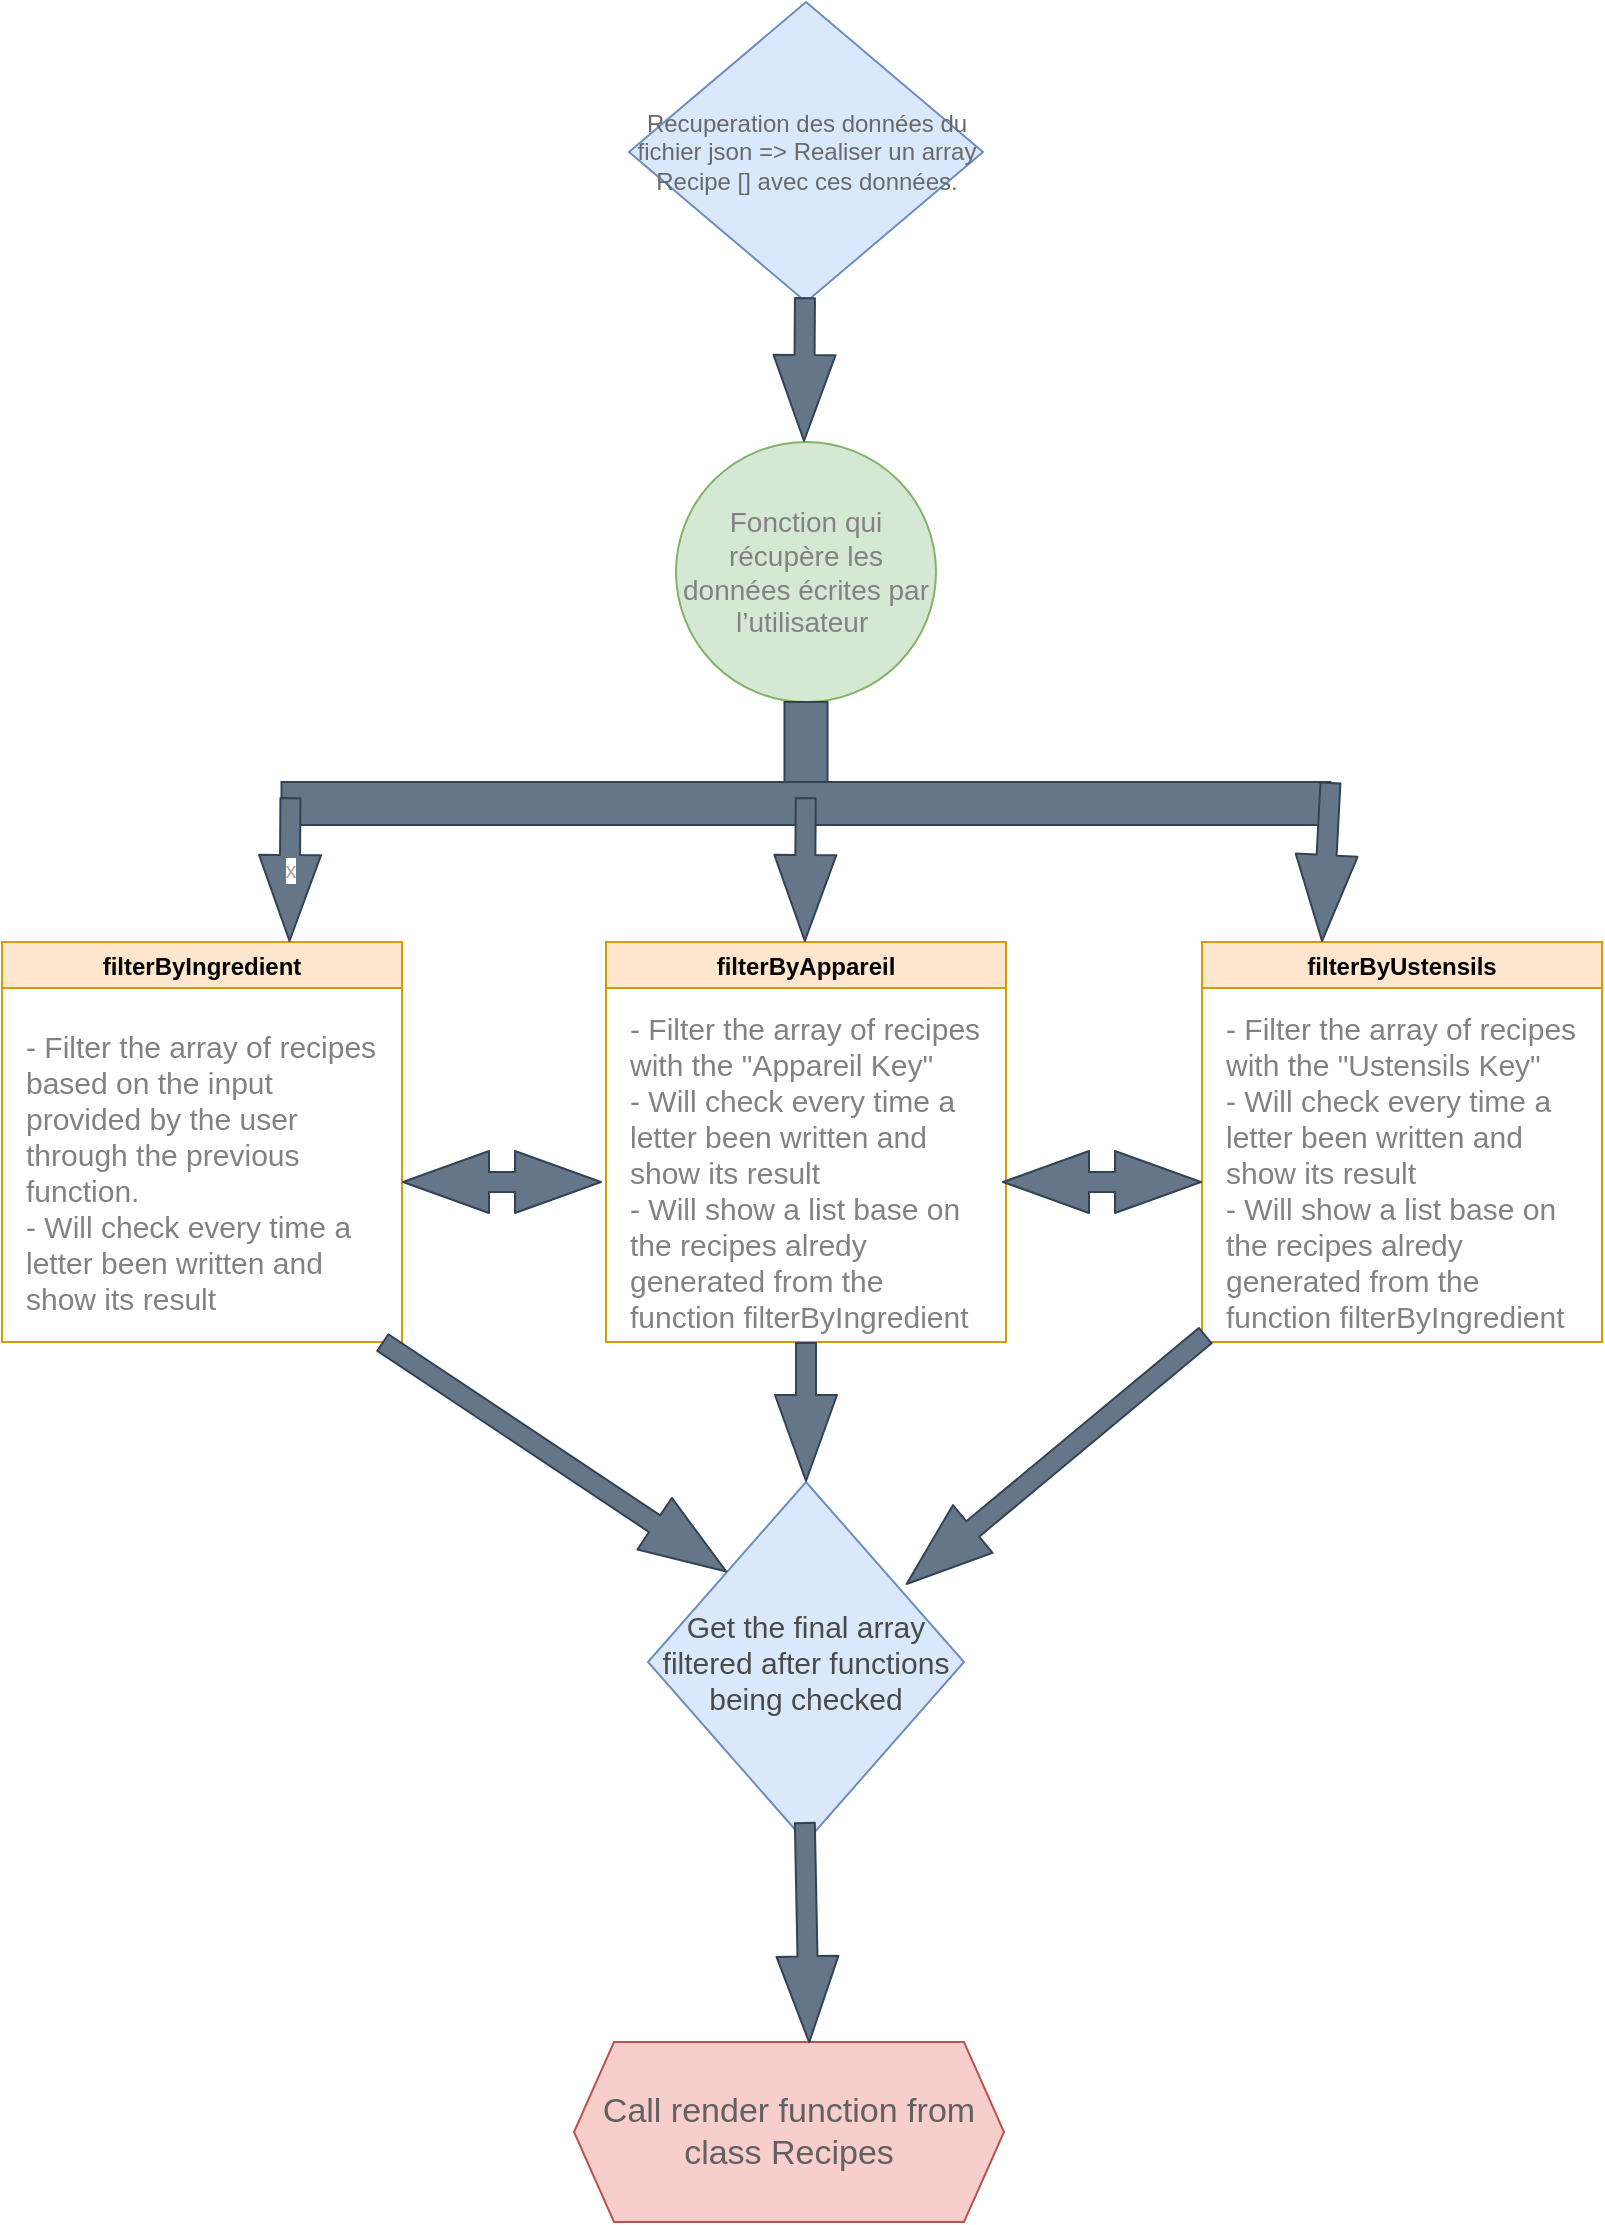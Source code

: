 <mxfile version="15.3.5" type="device"><diagram id="czSbS3IJ60uCUK5pwmOf" name="Page-1"><mxGraphModel dx="1301" dy="947" grid="1" gridSize="10" guides="1" tooltips="1" connect="1" arrows="1" fold="1" page="1" pageScale="1" pageWidth="827" pageHeight="1169" math="0" shadow="0"><root><mxCell id="0"/><mxCell id="1" parent="0"/><mxCell id="wKrQCXbpH46HyqEVWQAI-2" value="&lt;div&gt;&lt;span&gt;&lt;font style=&quot;font-size: 14px&quot;&gt;Fonction qui récupère les données écrites par l’utilisateur&amp;nbsp;&lt;/font&gt;&lt;/span&gt;&lt;/div&gt;" style="ellipse;whiteSpace=wrap;html=1;aspect=fixed;hachureGap=4;pointerEvents=0;align=center;fillColor=#d5e8d4;strokeColor=#82b366;fontColor=#828282;" parent="1" vertex="1"><mxGeometry x="357" y="230" width="130" height="130" as="geometry"/></mxCell><mxCell id="wKrQCXbpH46HyqEVWQAI-3" value="filterByIngredient" style="swimlane;hachureGap=4;pointerEvents=0;fillColor=#ffe6cc;strokeColor=#d79b00;" parent="1" vertex="1"><mxGeometry x="20" y="480" width="200" height="200" as="geometry"><mxRectangle x="58" y="410" width="130" height="23" as="alternateBounds"/></mxGeometry></mxCell><mxCell id="wKrQCXbpH46HyqEVWQAI-7" value="&lt;font style=&quot;font-size: 15px&quot;&gt;- Filter the array of recipes based on the input provided by the user through the previous function.&amp;nbsp;&lt;br&gt;- Will check every time a letter been written and show its result&amp;nbsp;&lt;br&gt;&lt;/font&gt;" style="text;html=1;strokeColor=none;fillColor=none;align=left;verticalAlign=middle;whiteSpace=wrap;rounded=0;hachureGap=4;pointerEvents=0;fontColor=#828282;" parent="wKrQCXbpH46HyqEVWQAI-3" vertex="1"><mxGeometry x="10" y="30" width="180" height="170" as="geometry"/></mxCell><mxCell id="wKrQCXbpH46HyqEVWQAI-4" value="filterByAppareil" style="swimlane;hachureGap=4;pointerEvents=0;fillColor=#ffe6cc;strokeColor=#d79b00;" parent="1" vertex="1"><mxGeometry x="322" y="480" width="200" height="200" as="geometry"/></mxCell><mxCell id="wKrQCXbpH46HyqEVWQAI-9" value="&lt;font style=&quot;font-size: 15px&quot;&gt;- Filter the array of recipes with the &quot;Appareil Key&quot;&lt;br&gt;- Will check every time a letter been written and show its result&amp;nbsp;&lt;br&gt;- Will show a list base on the recipes alredy generated from the function filterByIngredient&lt;br&gt;&lt;/font&gt;" style="text;html=1;strokeColor=none;fillColor=none;align=left;verticalAlign=middle;whiteSpace=wrap;rounded=0;hachureGap=4;pointerEvents=0;fontColor=#828282;" parent="wKrQCXbpH46HyqEVWQAI-4" vertex="1"><mxGeometry x="10" y="30" width="180" height="170" as="geometry"/></mxCell><mxCell id="wKrQCXbpH46HyqEVWQAI-5" value="filterByUstensils" style="swimlane;hachureGap=4;pointerEvents=0;fillColor=#ffe6cc;strokeColor=#d79b00;" parent="1" vertex="1"><mxGeometry x="620" y="480" width="200" height="200" as="geometry"/></mxCell><mxCell id="wKrQCXbpH46HyqEVWQAI-12" value="&lt;font style=&quot;font-size: 15px&quot;&gt;- Filter the array of recipes with the &quot;Ustensils Key&quot;&lt;br&gt;- Will check every time a letter been written and show its result&amp;nbsp;&lt;br&gt;- Will show a list base on the recipes alredy generated from the function filterByIngredient&lt;br&gt;&lt;/font&gt;" style="text;html=1;strokeColor=none;fillColor=none;align=left;verticalAlign=middle;whiteSpace=wrap;rounded=0;hachureGap=4;pointerEvents=0;fontColor=#828282;" parent="wKrQCXbpH46HyqEVWQAI-5" vertex="1"><mxGeometry x="10" y="30" width="180" height="170" as="geometry"/></mxCell><mxCell id="wKrQCXbpH46HyqEVWQAI-8" value="&lt;font color=&quot;#696969&quot;&gt;Recuperation des données du fichier json =&amp;gt; Realiser un array Recipe [] avec ces données.&lt;/font&gt;" style="rhombus;whiteSpace=wrap;html=1;hachureGap=4;pointerEvents=0;align=center;verticalAlign=middle;horizontal=1;fillColor=#dae8fc;strokeColor=#6c8ebf;fontColor=#A8A8A8;" parent="1" vertex="1"><mxGeometry x="333.5" y="10" width="177" height="150" as="geometry"/></mxCell><mxCell id="wKrQCXbpH46HyqEVWQAI-16" value="" style="shape=flexArrow;endArrow=classic;html=1;fontColor=#A8A8A8;startSize=14;endSize=14;sourcePerimeterSpacing=8;targetPerimeterSpacing=8;fillColor=#647687;strokeColor=#314354;" parent="1" edge="1"><mxGeometry width="50" height="50" relative="1" as="geometry"><mxPoint x="421.467" y="157.542" as="sourcePoint"/><mxPoint x="421" y="230" as="targetPoint"/><Array as="points"/></mxGeometry></mxCell><mxCell id="wKrQCXbpH46HyqEVWQAI-17" value="" style="rounded=0;whiteSpace=wrap;html=1;hachureGap=4;pointerEvents=0;fontColor=#ffffff;align=center;verticalAlign=middle;rotation=90;fillColor=#647687;strokeColor=#314354;" parent="1" vertex="1"><mxGeometry x="395.5" y="375.75" width="53" height="21.5" as="geometry"/></mxCell><mxCell id="wKrQCXbpH46HyqEVWQAI-18" value="" style="rounded=0;whiteSpace=wrap;html=1;hachureGap=4;pointerEvents=0;fontColor=#ffffff;align=center;verticalAlign=middle;rotation=-180;fillColor=#647687;strokeColor=#314354;" parent="1" vertex="1"><mxGeometry x="159.75" y="400" width="524.5" height="21.5" as="geometry"/></mxCell><mxCell id="wKrQCXbpH46HyqEVWQAI-22" value="" style="shape=flexArrow;endArrow=classic;html=1;fontColor=#A8A8A8;startSize=14;endSize=14;sourcePerimeterSpacing=8;targetPerimeterSpacing=8;fillColor=#647687;strokeColor=#314354;exitX=0;exitY=1;exitDx=0;exitDy=0;" parent="1" source="wKrQCXbpH46HyqEVWQAI-18" edge="1"><mxGeometry width="50" height="50" relative="1" as="geometry"><mxPoint x="680.467" y="407.542" as="sourcePoint"/><mxPoint x="680" y="480.0" as="targetPoint"/><Array as="points"/></mxGeometry></mxCell><mxCell id="wKrQCXbpH46HyqEVWQAI-23" value="" style="shape=flexArrow;endArrow=classic;html=1;fontColor=#A8A8A8;startSize=14;endSize=14;sourcePerimeterSpacing=8;targetPerimeterSpacing=8;fillColor=#647687;strokeColor=#314354;" parent="1" edge="1"><mxGeometry width="50" height="50" relative="1" as="geometry"><mxPoint x="421.877" y="407.542" as="sourcePoint"/><mxPoint x="421.41" y="480" as="targetPoint"/><Array as="points"/></mxGeometry></mxCell><mxCell id="wKrQCXbpH46HyqEVWQAI-25" value="x&lt;span style=&quot;color: rgba(0 , 0 , 0 , 0) ; font-family: monospace ; font-size: 0px ; background-color: rgb(248 , 249 , 250)&quot;&gt;%3CmxGraphModel%3E%3Croot%3E%3CmxCell%20id%3D%220%22%2F%3E%3CmxCell%20id%3D%221%22%20parent%3D%220%22%2F%3E%3CmxCell%20id%3D%222%22%20value%3D%22%22%20style%3D%22shape%3DflexArrow%3BendArrow%3Dclassic%3BstartArrow%3Dclassic%3Bhtml%3D1%3BfontColor%3D%23A8A8A8%3BstartSize%3D14%3BendSize%3D14%3BsourcePerimeterSpacing%3D8%3BtargetPerimeterSpacing%3D8%3BfillColor%3D%23647687%3BstrokeColor%3D%23314354%3B%22%20edge%3D%221%22%20parent%3D%221%22%3E%3CmxGeometry%20width%3D%22100%22%20height%3D%22100%22%20relative%3D%221%22%20as%3D%22geometry%22%3E%3CmxPoint%20x%3D%22220%22%20y%3D%22600%22%20as%3D%22sourcePoint%22%2F%3E%3CmxPoint%20x%3D%22320%22%20y%3D%22600%22%20as%3D%22targetPoint%22%2F%3E%3C%2FmxGeometry%3E%3C%2FmxCell%3E%3C%2Froot%3E%3C%2FmxGraphModel%3E&lt;/span&gt;" style="shape=flexArrow;endArrow=classic;html=1;fontColor=#A8A8A8;startSize=14;endSize=14;sourcePerimeterSpacing=8;targetPerimeterSpacing=8;fillColor=#647687;strokeColor=#314354;" parent="1" edge="1"><mxGeometry width="50" height="50" relative="1" as="geometry"><mxPoint x="164.217" y="407.542" as="sourcePoint"/><mxPoint x="163.75" y="480" as="targetPoint"/><Array as="points"/></mxGeometry></mxCell><mxCell id="wKrQCXbpH46HyqEVWQAI-27" value="" style="shape=flexArrow;endArrow=classic;startArrow=classic;html=1;fontColor=#A8A8A8;startSize=14;endSize=14;sourcePerimeterSpacing=8;targetPerimeterSpacing=8;fillColor=#647687;strokeColor=#314354;" parent="1" edge="1"><mxGeometry width="100" height="100" relative="1" as="geometry"><mxPoint x="220" y="600" as="sourcePoint"/><mxPoint x="320" y="600" as="targetPoint"/></mxGeometry></mxCell><mxCell id="wKrQCXbpH46HyqEVWQAI-29" value="" style="shape=flexArrow;endArrow=classic;startArrow=classic;html=1;fontColor=#A8A8A8;startSize=14;endSize=14;sourcePerimeterSpacing=8;targetPerimeterSpacing=8;fillColor=#647687;strokeColor=#314354;" parent="1" edge="1"><mxGeometry width="100" height="100" relative="1" as="geometry"><mxPoint x="520" y="600" as="sourcePoint"/><mxPoint x="620" y="600" as="targetPoint"/></mxGeometry></mxCell><mxCell id="wKrQCXbpH46HyqEVWQAI-30" value="&lt;font style=&quot;font-size: 17px&quot; color=&quot;#616161&quot;&gt;Call render function from class Recipes&lt;/font&gt;" style="shape=hexagon;perimeter=hexagonPerimeter2;whiteSpace=wrap;html=1;fixedSize=1;hachureGap=4;pointerEvents=0;align=center;verticalAlign=middle;fillColor=#f8cecc;strokeColor=#b85450;" parent="1" vertex="1"><mxGeometry x="306" y="1030" width="215" height="90" as="geometry"/></mxCell><mxCell id="wKrQCXbpH46HyqEVWQAI-32" value="&lt;font color=&quot;#4a4a4a&quot; style=&quot;font-size: 15px&quot;&gt;Get the final array filtered after functions being checked&lt;/font&gt;" style="rhombus;whiteSpace=wrap;html=1;hachureGap=4;pointerEvents=0;align=center;verticalAlign=middle;fillColor=#dae8fc;strokeColor=#6c8ebf;" parent="1" vertex="1"><mxGeometry x="343" y="750" width="158" height="180" as="geometry"/></mxCell><mxCell id="wKrQCXbpH46HyqEVWQAI-33" value="" style="shape=flexArrow;endArrow=classic;html=1;fontColor=#A8A8A8;startSize=14;endSize=14;sourcePerimeterSpacing=8;targetPerimeterSpacing=8;fillColor=#647687;strokeColor=#314354;entryX=0;entryY=0;entryDx=0;entryDy=0;exitX=1;exitY=1;exitDx=0;exitDy=0;" parent="1" source="wKrQCXbpH46HyqEVWQAI-7" target="wKrQCXbpH46HyqEVWQAI-32" edge="1"><mxGeometry width="50" height="50" relative="1" as="geometry"><mxPoint x="160.467" y="677.542" as="sourcePoint"/><mxPoint x="160" y="750" as="targetPoint"/><Array as="points"/></mxGeometry></mxCell><mxCell id="wKrQCXbpH46HyqEVWQAI-34" value="" style="shape=flexArrow;endArrow=classic;html=1;fontColor=#A8A8A8;startSize=14;endSize=14;sourcePerimeterSpacing=8;targetPerimeterSpacing=8;fillColor=#647687;strokeColor=#314354;entryX=0.816;entryY=0.285;entryDx=0;entryDy=0;entryPerimeter=0;" parent="1" source="wKrQCXbpH46HyqEVWQAI-12" target="wKrQCXbpH46HyqEVWQAI-32" edge="1"><mxGeometry width="50" height="50" relative="1" as="geometry"><mxPoint x="520.997" y="680.002" as="sourcePoint"/><mxPoint x="743.03" y="797.46" as="targetPoint"/><Array as="points"/></mxGeometry></mxCell><mxCell id="wKrQCXbpH46HyqEVWQAI-36" value="" style="shape=flexArrow;endArrow=classic;html=1;fontColor=#A8A8A8;startSize=14;endSize=14;sourcePerimeterSpacing=8;targetPerimeterSpacing=8;fillColor=#647687;strokeColor=#314354;entryX=0.5;entryY=0;entryDx=0;entryDy=0;exitX=0.5;exitY=1;exitDx=0;exitDy=0;" parent="1" source="wKrQCXbpH46HyqEVWQAI-9" target="wKrQCXbpH46HyqEVWQAI-32" edge="1"><mxGeometry width="50" height="50" relative="1" as="geometry"><mxPoint x="180.467" y="697.542" as="sourcePoint"/><mxPoint x="402.5" y="815" as="targetPoint"/><Array as="points"/></mxGeometry></mxCell><mxCell id="wKrQCXbpH46HyqEVWQAI-37" value="" style="shape=flexArrow;endArrow=classic;html=1;fontColor=#A8A8A8;startSize=14;endSize=14;sourcePerimeterSpacing=8;targetPerimeterSpacing=8;fillColor=#647687;strokeColor=#314354;entryX=0.547;entryY=0.007;entryDx=0;entryDy=0;exitX=0.5;exitY=1;exitDx=0;exitDy=0;entryPerimeter=0;" parent="1" target="wKrQCXbpH46HyqEVWQAI-30" edge="1"><mxGeometry width="50" height="50" relative="1" as="geometry"><mxPoint x="421.41" y="920" as="sourcePoint"/><mxPoint x="421.41" y="990" as="targetPoint"/><Array as="points"/></mxGeometry></mxCell></root></mxGraphModel></diagram></mxfile>